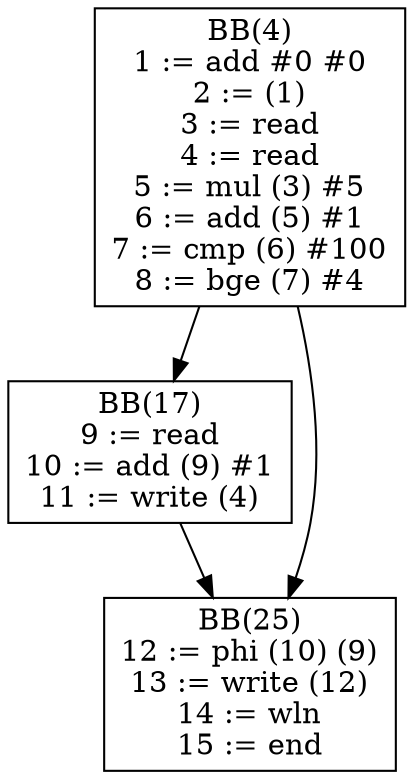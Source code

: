 digraph cfg {
BB4[shape = box, label = "BB(4)\n" + "1 := add #0 #0\n" + "2 := (1)\n" + "3 := read\n" + "4 := read\n" + "5 := mul (3) #5\n" + "6 := add (5) #1\n" + "7 := cmp (6) #100\n" + "8 := bge (7) #4\n"];
BB17[shape = box, label = "BB(17)\n" + "9 := read\n" + "10 := add (9) #1\n" + "11 := write (4)\n"];
BB25[shape = box, label = "BB(25)\n" + "12 := phi (10) (9)\n" + "13 := write (12)\n" + "14 := wln\n" + "15 := end\n"];
BB4 -> BB17;
BB4 -> BB25;
BB17 -> BB25;
}
